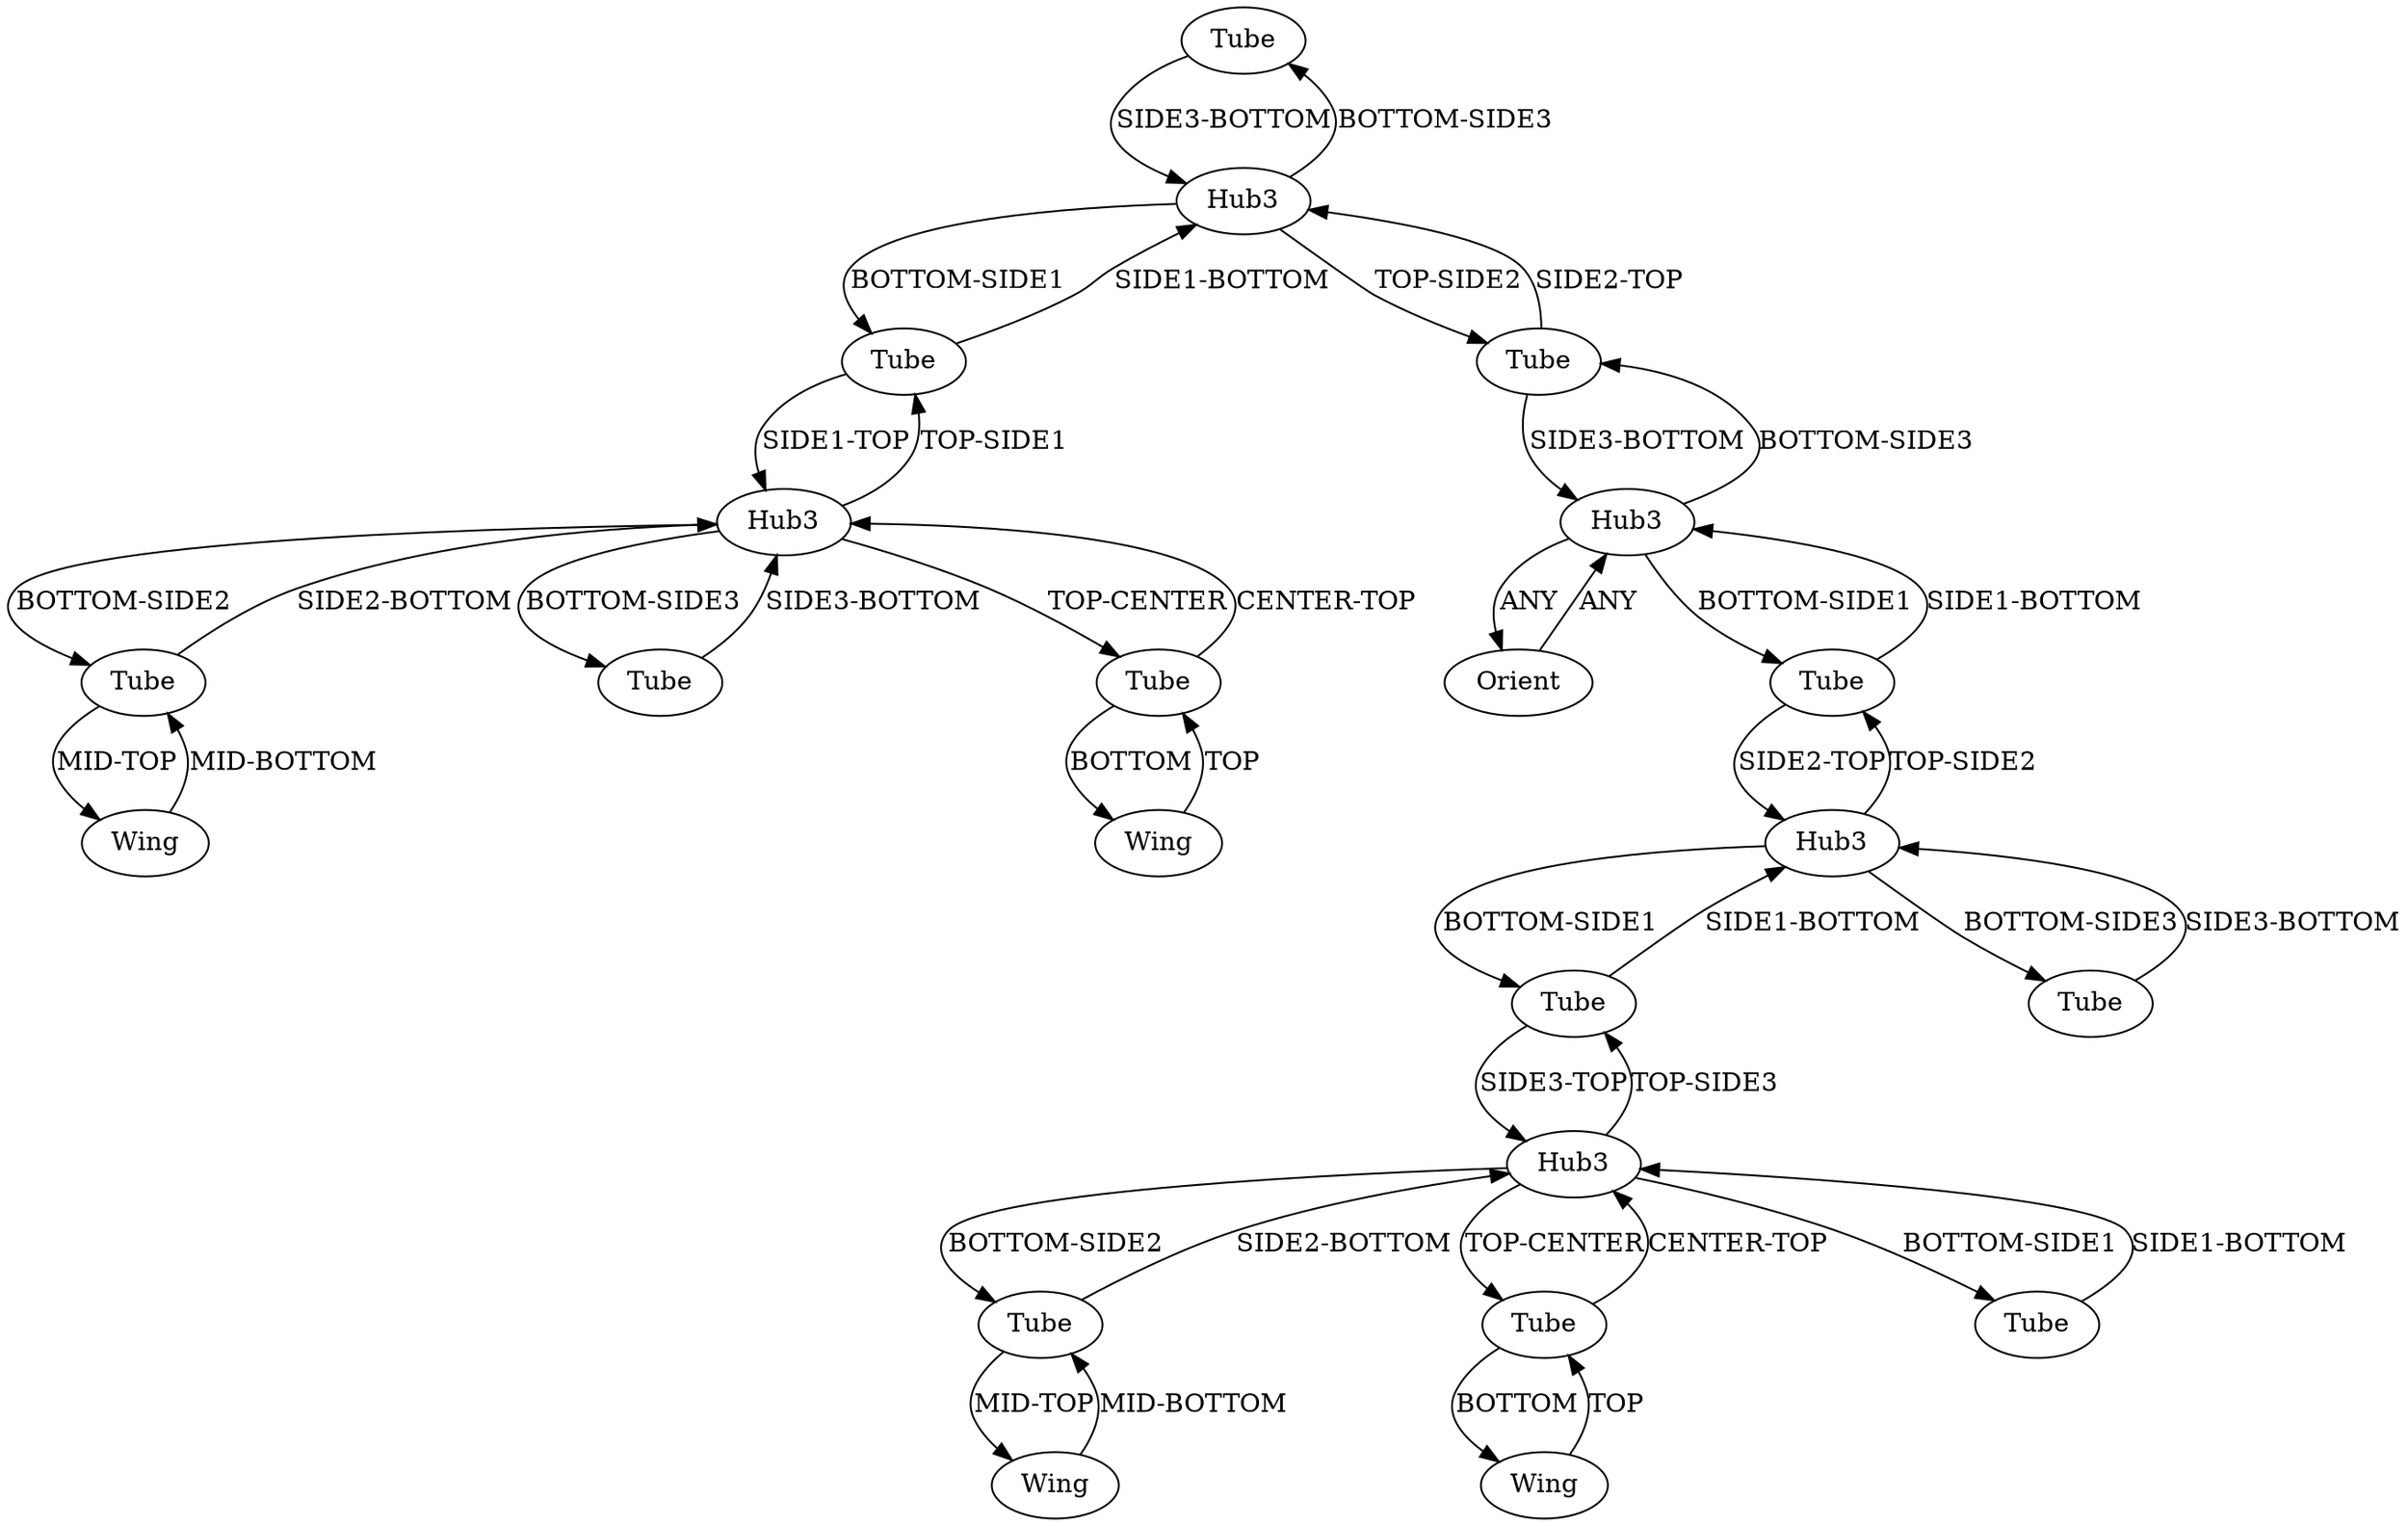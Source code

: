 /* Created by igraph 0.10.2 */
digraph {
  0 [
    instance=Tube_instance_1
    label=Tube
  ];
  1 [
    instance=Orient
    label=Orient
  ];
  2 [
    instance=Wing_instance_1
    label=Wing
  ];
  3 [
    instance=Tube_instance_3
    label=Tube
  ];
  4 [
    instance=Wing_instance_2
    label=Wing
  ];
  5 [
    instance=Tube_instance_4
    label=Tube
  ];
  6 [
    instance=Tube_instance_5
    label=Tube
  ];
  7 [
    instance=Hub3_instance_1
    label=Hub3
  ];
  8 [
    instance=Wing_instance_3
    label=Wing
  ];
  9 [
    instance=Hub3_instance_2
    label=Hub3
  ];
  10 [
    instance=Tube_instance_7
    label=Tube
  ];
  11 [
    instance=Tube_instance_8
    label=Tube
  ];
  12 [
    instance=Tube_instance_9
    label=Tube
  ];
  13 [
    instance=Hub3_instance_3
    label=Hub3
  ];
  14 [
    instance=Tube_instance_11
    label=Tube
  ];
  15 [
    instance=Tube_instance_12
    label=Tube
  ];
  16 [
    instance=Tube_instance_14
    label=Tube
  ];
  17 [
    instance=Wing_instance_5
    label=Wing
  ];
  18 [
    instance=Hub3_instance_4
    label=Hub3
  ];
  19 [
    instance=Hub3_instance_5
    label=Hub3
  ];
  20 [
    instance=Tube_instance_15
    label=Tube
  ];
  21 [
    instance=Tube_instance_16
    label=Tube
  ];

  0 -> 9 [
    label="SIDE3-BOTTOM"
  ];
  1 -> 13 [
    label=ANY
  ];
  2 -> 21 [
    label=TOP
  ];
  3 -> 7 [
    label="SIDE3-TOP"
  ];
  3 -> 18 [
    label="SIDE1-BOTTOM"
  ];
  4 -> 6 [
    label="MID-BOTTOM"
  ];
  5 -> 9 [
    label="SIDE1-BOTTOM"
  ];
  5 -> 19 [
    label="SIDE1-TOP"
  ];
  6 -> 19 [
    label="SIDE2-BOTTOM"
  ];
  6 -> 4 [
    label="MID-TOP"
  ];
  7 -> 12 [
    label="TOP-CENTER"
  ];
  7 -> 16 [
    label="BOTTOM-SIDE1"
  ];
  7 -> 3 [
    label="TOP-SIDE3"
  ];
  7 -> 11 [
    label="BOTTOM-SIDE2"
  ];
  8 -> 12 [
    label=TOP
  ];
  9 -> 5 [
    label="BOTTOM-SIDE1"
  ];
  9 -> 14 [
    label="TOP-SIDE2"
  ];
  9 -> 0 [
    label="BOTTOM-SIDE3"
  ];
  10 -> 13 [
    label="SIDE1-BOTTOM"
  ];
  10 -> 18 [
    label="SIDE2-TOP"
  ];
  11 -> 17 [
    label="MID-TOP"
  ];
  11 -> 7 [
    label="SIDE2-BOTTOM"
  ];
  12 -> 8 [
    label=BOTTOM
  ];
  12 -> 7 [
    label="CENTER-TOP"
  ];
  13 -> 1 [
    label=ANY
  ];
  13 -> 10 [
    label="BOTTOM-SIDE1"
  ];
  13 -> 14 [
    label="BOTTOM-SIDE3"
  ];
  14 -> 9 [
    label="SIDE2-TOP"
  ];
  14 -> 13 [
    label="SIDE3-BOTTOM"
  ];
  15 -> 19 [
    label="SIDE3-BOTTOM"
  ];
  16 -> 7 [
    label="SIDE1-BOTTOM"
  ];
  17 -> 11 [
    label="MID-BOTTOM"
  ];
  18 -> 20 [
    label="BOTTOM-SIDE3"
  ];
  18 -> 10 [
    label="TOP-SIDE2"
  ];
  18 -> 3 [
    label="BOTTOM-SIDE1"
  ];
  19 -> 5 [
    label="TOP-SIDE1"
  ];
  19 -> 21 [
    label="TOP-CENTER"
  ];
  19 -> 15 [
    label="BOTTOM-SIDE3"
  ];
  19 -> 6 [
    label="BOTTOM-SIDE2"
  ];
  20 -> 18 [
    label="SIDE3-BOTTOM"
  ];
  21 -> 2 [
    label=BOTTOM
  ];
  21 -> 19 [
    label="CENTER-TOP"
  ];
}

